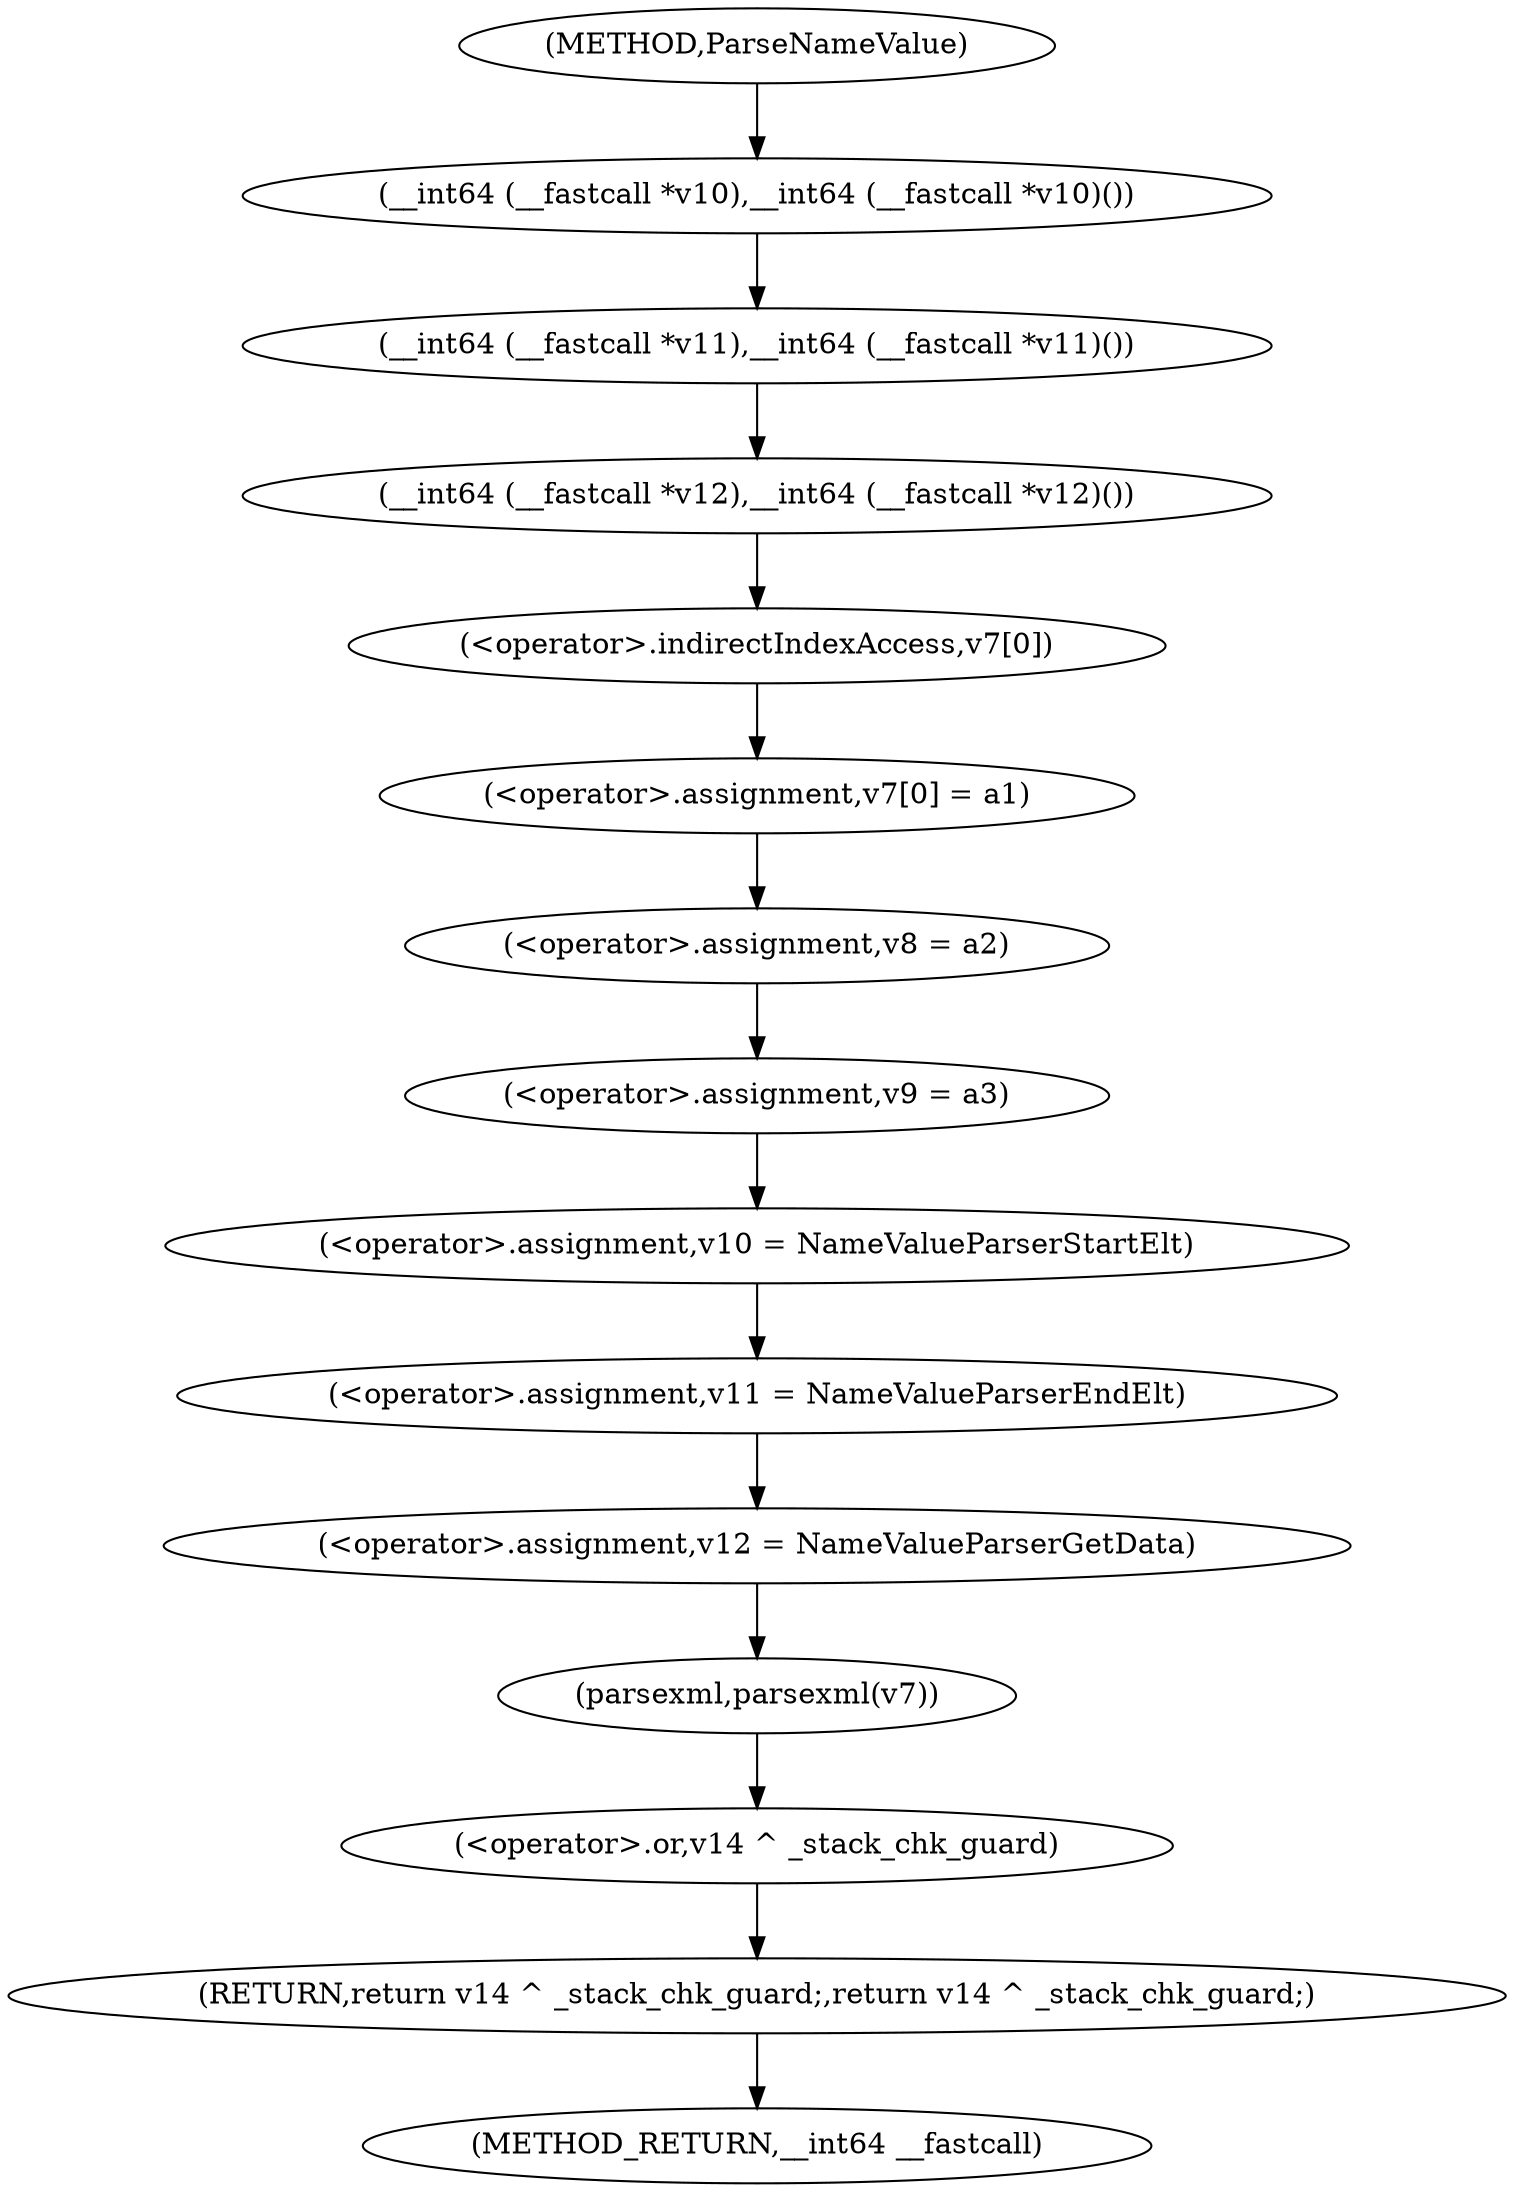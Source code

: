 digraph ParseNameValue {  
"1000117" [label = "(__int64 (__fastcall *v10),__int64 (__fastcall *v10)())" ]
"1000118" [label = "(__int64 (__fastcall *v11),__int64 (__fastcall *v11)())" ]
"1000119" [label = "(__int64 (__fastcall *v12),__int64 (__fastcall *v12)())" ]
"1000122" [label = "(<operator>.assignment,v7[0] = a1)" ]
"1000123" [label = "(<operator>.indirectIndexAccess,v7[0])" ]
"1000127" [label = "(<operator>.assignment,v8 = a2)" ]
"1000130" [label = "(<operator>.assignment,v9 = a3)" ]
"1000133" [label = "(<operator>.assignment,v10 = NameValueParserStartElt)" ]
"1000136" [label = "(<operator>.assignment,v11 = NameValueParserEndElt)" ]
"1000139" [label = "(<operator>.assignment,v12 = NameValueParserGetData)" ]
"1000143" [label = "(parsexml,parsexml(v7))" ]
"1000145" [label = "(RETURN,return v14 ^ _stack_chk_guard;,return v14 ^ _stack_chk_guard;)" ]
"1000146" [label = "(<operator>.or,v14 ^ _stack_chk_guard)" ]
"1000109" [label = "(METHOD,ParseNameValue)" ]
"1000149" [label = "(METHOD_RETURN,__int64 __fastcall)" ]
  "1000117" -> "1000118" 
  "1000118" -> "1000119" 
  "1000119" -> "1000123" 
  "1000122" -> "1000127" 
  "1000123" -> "1000122" 
  "1000127" -> "1000130" 
  "1000130" -> "1000133" 
  "1000133" -> "1000136" 
  "1000136" -> "1000139" 
  "1000139" -> "1000143" 
  "1000143" -> "1000146" 
  "1000145" -> "1000149" 
  "1000146" -> "1000145" 
  "1000109" -> "1000117" 
}
